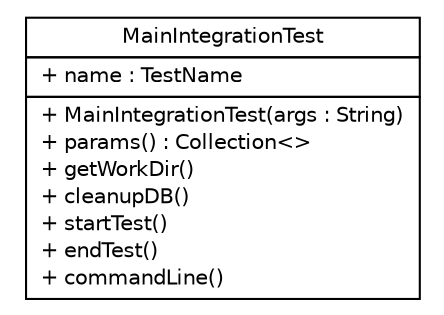 #!/usr/local/bin/dot
#
# Class diagram 
# Generated by UMLGraph version R5_6-24-gf6e263 (http://www.umlgraph.org/)
#

digraph G {
	edge [fontname="Helvetica",fontsize=10,labelfontname="Helvetica",labelfontsize=10];
	node [fontname="Helvetica",fontsize=10,shape=plaintext];
	nodesep=0.25;
	ranksep=0.5;
	// nl.b3p.brmo.commandline.MainIntegrationTest
	c0 [label=<<table title="nl.b3p.brmo.commandline.MainIntegrationTest" border="0" cellborder="1" cellspacing="0" cellpadding="2" port="p" href="./MainIntegrationTest.html">
		<tr><td><table border="0" cellspacing="0" cellpadding="1">
<tr><td align="center" balign="center"> MainIntegrationTest </td></tr>
		</table></td></tr>
		<tr><td><table border="0" cellspacing="0" cellpadding="1">
<tr><td align="left" balign="left"> + name : TestName </td></tr>
		</table></td></tr>
		<tr><td><table border="0" cellspacing="0" cellpadding="1">
<tr><td align="left" balign="left"> + MainIntegrationTest(args : String) </td></tr>
<tr><td align="left" balign="left"> + params() : Collection&lt;&gt; </td></tr>
<tr><td align="left" balign="left"> + getWorkDir() </td></tr>
<tr><td align="left" balign="left"> + cleanupDB() </td></tr>
<tr><td align="left" balign="left"> + startTest() </td></tr>
<tr><td align="left" balign="left"> + endTest() </td></tr>
<tr><td align="left" balign="left"> + commandLine() </td></tr>
		</table></td></tr>
		</table>>, URL="./MainIntegrationTest.html", fontname="Helvetica", fontcolor="black", fontsize=10.0];
}

